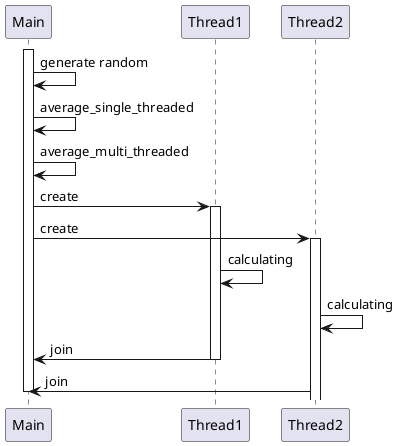 @startuml

participant Main
participant Thread1
participant Thread2

activate Main
Main -> Main : generate random
Main -> Main : average_single_threaded
Main -> Main : average_multi_threaded

Main -> Thread1 : create
activate Thread1

Main -> Thread2 : create
activate Thread2

Thread1 -> Thread1 : calculating
Thread2 -> Thread2 : calculating


Thread1 -> Main : join
deactivate Thread1
Thread2 -> Main : join
deactivate Main

@enduml